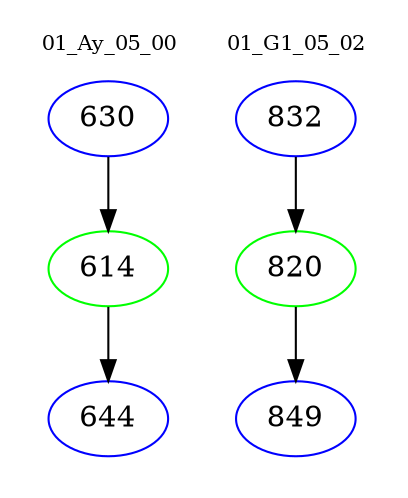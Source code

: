 digraph{
subgraph cluster_0 {
color = white
label = "01_Ay_05_00";
fontsize=10;
T0_630 [label="630", color="blue"]
T0_630 -> T0_614 [color="black"]
T0_614 [label="614", color="green"]
T0_614 -> T0_644 [color="black"]
T0_644 [label="644", color="blue"]
}
subgraph cluster_1 {
color = white
label = "01_G1_05_02";
fontsize=10;
T1_832 [label="832", color="blue"]
T1_832 -> T1_820 [color="black"]
T1_820 [label="820", color="green"]
T1_820 -> T1_849 [color="black"]
T1_849 [label="849", color="blue"]
}
}
